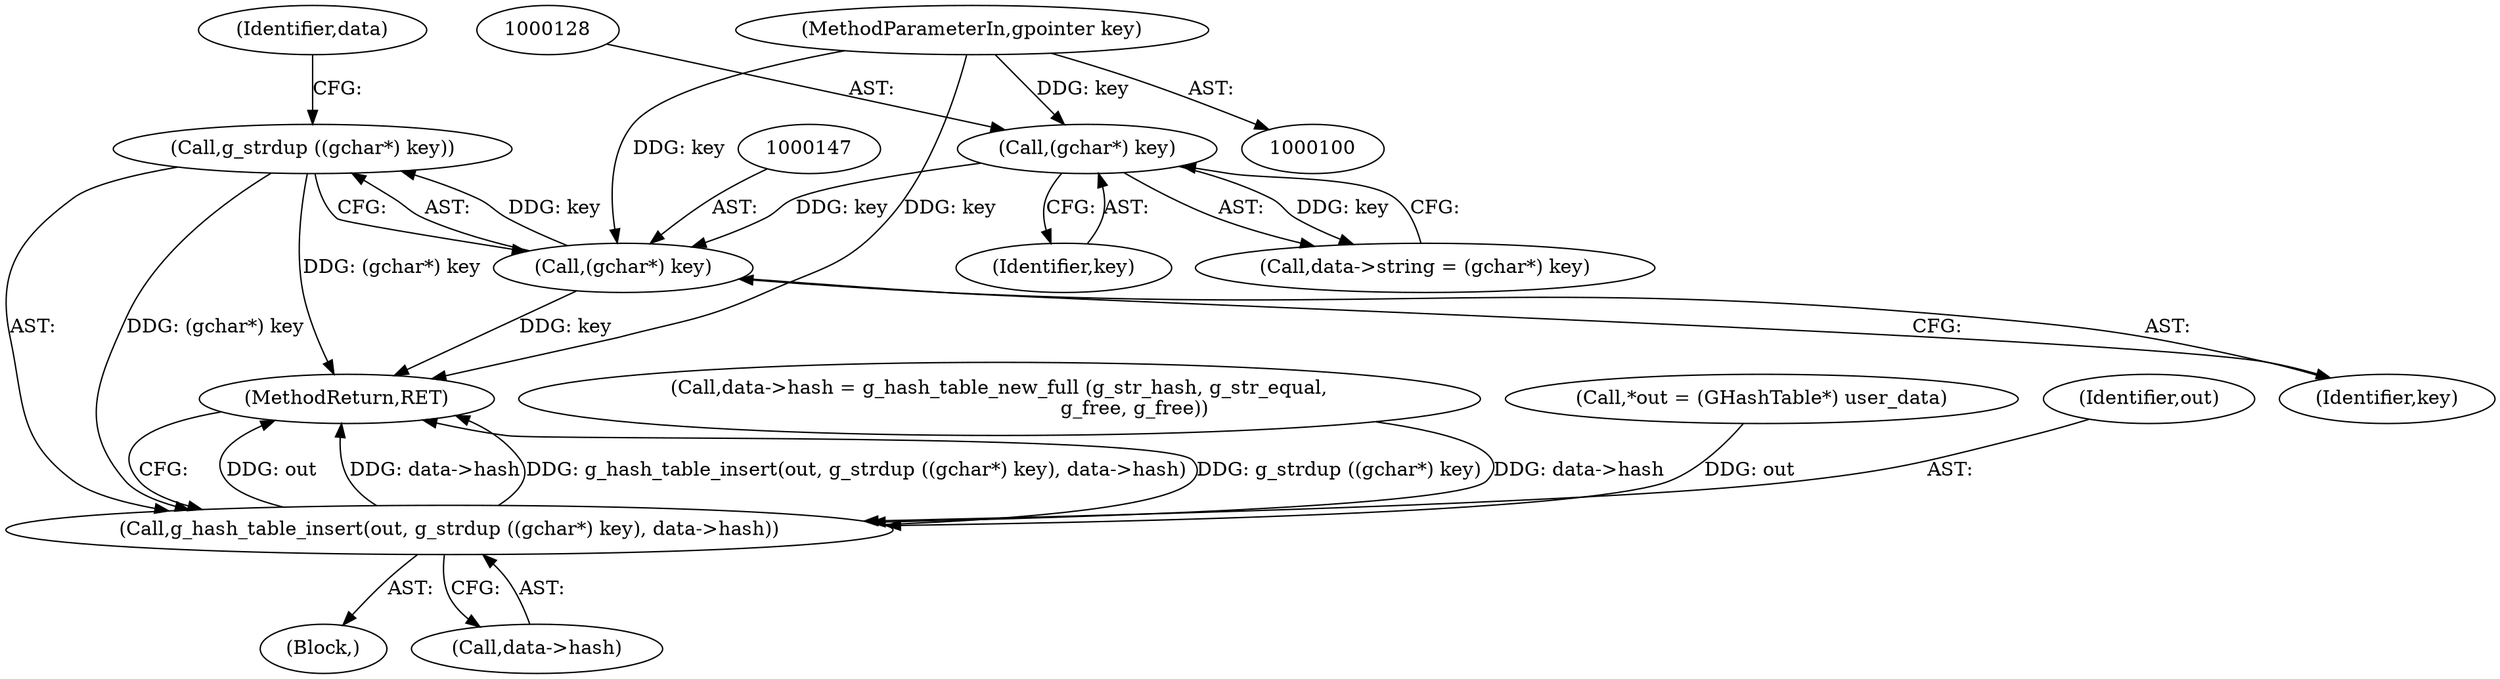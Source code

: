 digraph "1_dbus_9a6bce9b615abca6068348c1606ba8eaf13d9ae0_2@API" {
"1000145" [label="(Call,g_strdup ((gchar*) key))"];
"1000146" [label="(Call,(gchar*) key)"];
"1000127" [label="(Call,(gchar*) key)"];
"1000101" [label="(MethodParameterIn,gpointer key)"];
"1000143" [label="(Call,g_hash_table_insert(out, g_strdup ((gchar*) key), data->hash))"];
"1000146" [label="(Call,(gchar*) key)"];
"1000129" [label="(Identifier,key)"];
"1000104" [label="(Block,)"];
"1000152" [label="(MethodReturn,RET)"];
"1000145" [label="(Call,g_strdup ((gchar*) key))"];
"1000127" [label="(Call,(gchar*) key)"];
"1000150" [label="(Identifier,data)"];
"1000130" [label="(Call,data->hash = g_hash_table_new_full (g_str_hash, g_str_equal,\n                                            g_free, g_free))"];
"1000106" [label="(Call,*out = (GHashTable*) user_data)"];
"1000101" [label="(MethodParameterIn,gpointer key)"];
"1000149" [label="(Call,data->hash)"];
"1000123" [label="(Call,data->string = (gchar*) key)"];
"1000148" [label="(Identifier,key)"];
"1000143" [label="(Call,g_hash_table_insert(out, g_strdup ((gchar*) key), data->hash))"];
"1000144" [label="(Identifier,out)"];
"1000145" -> "1000143"  [label="AST: "];
"1000145" -> "1000146"  [label="CFG: "];
"1000146" -> "1000145"  [label="AST: "];
"1000150" -> "1000145"  [label="CFG: "];
"1000145" -> "1000152"  [label="DDG: (gchar*) key"];
"1000145" -> "1000143"  [label="DDG: (gchar*) key"];
"1000146" -> "1000145"  [label="DDG: key"];
"1000146" -> "1000148"  [label="CFG: "];
"1000147" -> "1000146"  [label="AST: "];
"1000148" -> "1000146"  [label="AST: "];
"1000146" -> "1000152"  [label="DDG: key"];
"1000127" -> "1000146"  [label="DDG: key"];
"1000101" -> "1000146"  [label="DDG: key"];
"1000127" -> "1000123"  [label="AST: "];
"1000127" -> "1000129"  [label="CFG: "];
"1000128" -> "1000127"  [label="AST: "];
"1000129" -> "1000127"  [label="AST: "];
"1000123" -> "1000127"  [label="CFG: "];
"1000127" -> "1000123"  [label="DDG: key"];
"1000101" -> "1000127"  [label="DDG: key"];
"1000101" -> "1000100"  [label="AST: "];
"1000101" -> "1000152"  [label="DDG: key"];
"1000143" -> "1000104"  [label="AST: "];
"1000143" -> "1000149"  [label="CFG: "];
"1000144" -> "1000143"  [label="AST: "];
"1000149" -> "1000143"  [label="AST: "];
"1000152" -> "1000143"  [label="CFG: "];
"1000143" -> "1000152"  [label="DDG: out"];
"1000143" -> "1000152"  [label="DDG: data->hash"];
"1000143" -> "1000152"  [label="DDG: g_hash_table_insert(out, g_strdup ((gchar*) key), data->hash)"];
"1000143" -> "1000152"  [label="DDG: g_strdup ((gchar*) key)"];
"1000106" -> "1000143"  [label="DDG: out"];
"1000130" -> "1000143"  [label="DDG: data->hash"];
}

